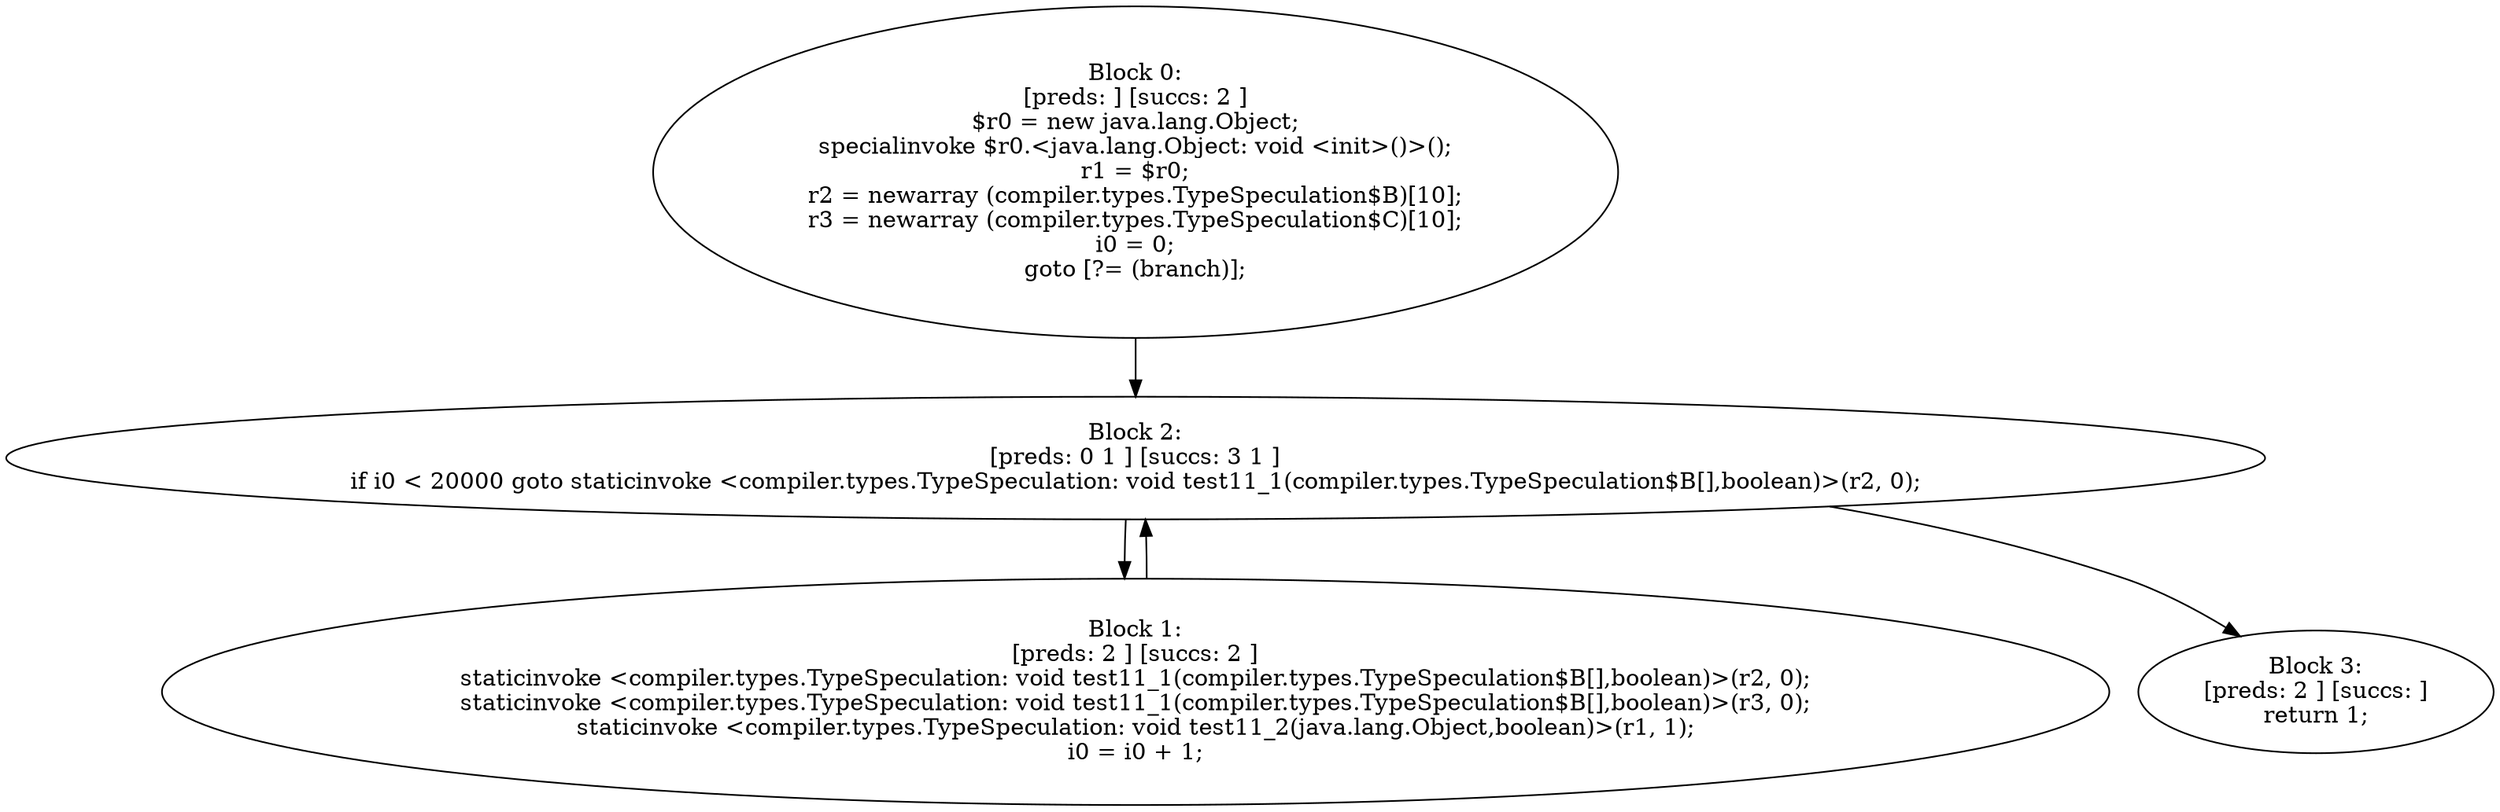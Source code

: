 digraph "unitGraph" {
    "Block 0:
[preds: ] [succs: 2 ]
$r0 = new java.lang.Object;
specialinvoke $r0.<java.lang.Object: void <init>()>();
r1 = $r0;
r2 = newarray (compiler.types.TypeSpeculation$B)[10];
r3 = newarray (compiler.types.TypeSpeculation$C)[10];
i0 = 0;
goto [?= (branch)];
"
    "Block 1:
[preds: 2 ] [succs: 2 ]
staticinvoke <compiler.types.TypeSpeculation: void test11_1(compiler.types.TypeSpeculation$B[],boolean)>(r2, 0);
staticinvoke <compiler.types.TypeSpeculation: void test11_1(compiler.types.TypeSpeculation$B[],boolean)>(r3, 0);
staticinvoke <compiler.types.TypeSpeculation: void test11_2(java.lang.Object,boolean)>(r1, 1);
i0 = i0 + 1;
"
    "Block 2:
[preds: 0 1 ] [succs: 3 1 ]
if i0 < 20000 goto staticinvoke <compiler.types.TypeSpeculation: void test11_1(compiler.types.TypeSpeculation$B[],boolean)>(r2, 0);
"
    "Block 3:
[preds: 2 ] [succs: ]
return 1;
"
    "Block 0:
[preds: ] [succs: 2 ]
$r0 = new java.lang.Object;
specialinvoke $r0.<java.lang.Object: void <init>()>();
r1 = $r0;
r2 = newarray (compiler.types.TypeSpeculation$B)[10];
r3 = newarray (compiler.types.TypeSpeculation$C)[10];
i0 = 0;
goto [?= (branch)];
"->"Block 2:
[preds: 0 1 ] [succs: 3 1 ]
if i0 < 20000 goto staticinvoke <compiler.types.TypeSpeculation: void test11_1(compiler.types.TypeSpeculation$B[],boolean)>(r2, 0);
";
    "Block 1:
[preds: 2 ] [succs: 2 ]
staticinvoke <compiler.types.TypeSpeculation: void test11_1(compiler.types.TypeSpeculation$B[],boolean)>(r2, 0);
staticinvoke <compiler.types.TypeSpeculation: void test11_1(compiler.types.TypeSpeculation$B[],boolean)>(r3, 0);
staticinvoke <compiler.types.TypeSpeculation: void test11_2(java.lang.Object,boolean)>(r1, 1);
i0 = i0 + 1;
"->"Block 2:
[preds: 0 1 ] [succs: 3 1 ]
if i0 < 20000 goto staticinvoke <compiler.types.TypeSpeculation: void test11_1(compiler.types.TypeSpeculation$B[],boolean)>(r2, 0);
";
    "Block 2:
[preds: 0 1 ] [succs: 3 1 ]
if i0 < 20000 goto staticinvoke <compiler.types.TypeSpeculation: void test11_1(compiler.types.TypeSpeculation$B[],boolean)>(r2, 0);
"->"Block 3:
[preds: 2 ] [succs: ]
return 1;
";
    "Block 2:
[preds: 0 1 ] [succs: 3 1 ]
if i0 < 20000 goto staticinvoke <compiler.types.TypeSpeculation: void test11_1(compiler.types.TypeSpeculation$B[],boolean)>(r2, 0);
"->"Block 1:
[preds: 2 ] [succs: 2 ]
staticinvoke <compiler.types.TypeSpeculation: void test11_1(compiler.types.TypeSpeculation$B[],boolean)>(r2, 0);
staticinvoke <compiler.types.TypeSpeculation: void test11_1(compiler.types.TypeSpeculation$B[],boolean)>(r3, 0);
staticinvoke <compiler.types.TypeSpeculation: void test11_2(java.lang.Object,boolean)>(r1, 1);
i0 = i0 + 1;
";
}
